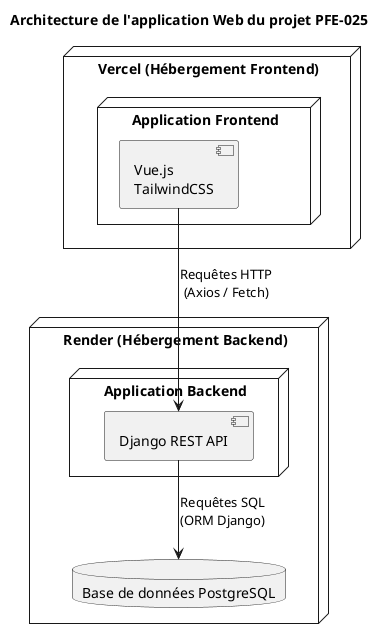 @startuml
!define RECTANGLE class

title Architecture de l'application Web du projet PFE-025

node "Vercel (Hébergement Frontend)" {
    node "Application Frontend" as FE {
        component "Vue.js\nTailwindCSS" as Vue
    }
}

node "Render (Hébergement Backend)" {
    node "Application Backend" as BE {
        component "Django REST API" as Django
    }

    database "Base de données PostgreSQL" as DB
}

Vue --> Django : Requêtes HTTP\n(Axios / Fetch)
Django --> DB : Requêtes SQL\n(ORM Django)

@enduml
